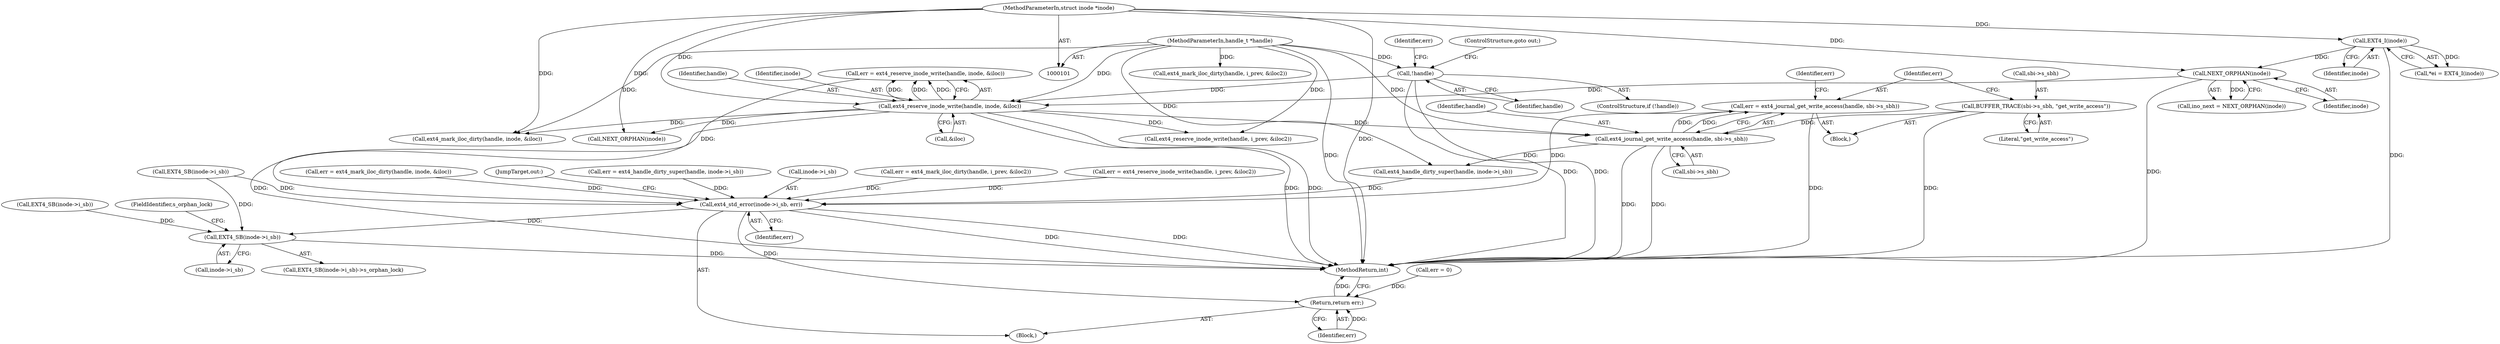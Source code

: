 digraph "0_linux_c9b92530a723ac5ef8e352885a1862b18f31b2f5_0@API" {
"1000202" [label="(Call,err = ext4_journal_get_write_access(handle, sbi->s_sbh))"];
"1000204" [label="(Call,ext4_journal_get_write_access(handle, sbi->s_sbh))"];
"1000177" [label="(Call,ext4_reserve_inode_write(handle, inode, &iloc))"];
"1000172" [label="(Call,!handle)"];
"1000102" [label="(MethodParameterIn,handle_t *handle)"];
"1000145" [label="(Call,NEXT_ORPHAN(inode))"];
"1000109" [label="(Call,EXT4_I(inode))"];
"1000103" [label="(MethodParameterIn,struct inode *inode)"];
"1000197" [label="(Call,BUFFER_TRACE(sbi->s_sbh, \"get_write_access\"))"];
"1000274" [label="(Call,ext4_std_error(inode->i_sb, err))"];
"1000283" [label="(Call,EXT4_SB(inode->i_sb))"];
"1000288" [label="(Return,return err;)"];
"1000205" [label="(Identifier,handle)"];
"1000268" [label="(Call,ext4_mark_iloc_dirty(handle, inode, &iloc))"];
"1000201" [label="(Literal,\"get_write_access\")"];
"1000220" [label="(Call,err = ext4_handle_dirty_super(handle, inode->i_sb))"];
"1000282" [label="(Call,EXT4_SB(inode->i_sb)->s_orphan_lock)"];
"1000287" [label="(FieldIdentifier,s_orphan_lock)"];
"1000254" [label="(Call,ext4_mark_iloc_dirty(handle, i_prev, &iloc2))"];
"1000274" [label="(Call,ext4_std_error(inode->i_sb, err))"];
"1000175" [label="(Call,err = ext4_reserve_inode_write(handle, inode, &iloc))"];
"1000110" [label="(Identifier,inode)"];
"1000176" [label="(Identifier,err)"];
"1000275" [label="(Call,inode->i_sb)"];
"1000278" [label="(Identifier,err)"];
"1000203" [label="(Identifier,err)"];
"1000109" [label="(Call,EXT4_I(inode))"];
"1000296" [label="(MethodReturn,int)"];
"1000179" [label="(Identifier,inode)"];
"1000174" [label="(ControlStructure,goto out;)"];
"1000171" [label="(ControlStructure,if (!handle))"];
"1000206" [label="(Call,sbi->s_sbh)"];
"1000192" [label="(Block,)"];
"1000202" [label="(Call,err = ext4_journal_get_write_access(handle, sbi->s_sbh))"];
"1000145" [label="(Call,NEXT_ORPHAN(inode))"];
"1000252" [label="(Call,err = ext4_mark_iloc_dirty(handle, i_prev, &iloc2))"];
"1000178" [label="(Identifier,handle)"];
"1000284" [label="(Call,inode->i_sb)"];
"1000180" [label="(Call,&iloc)"];
"1000240" [label="(Call,ext4_reserve_inode_write(handle, i_prev, &iloc2))"];
"1000177" [label="(Call,ext4_reserve_inode_write(handle, inode, &iloc))"];
"1000104" [label="(Block,)"];
"1000288" [label="(Return,return err;)"];
"1000131" [label="(Call,EXT4_SB(inode->i_sb))"];
"1000204" [label="(Call,ext4_journal_get_write_access(handle, sbi->s_sbh))"];
"1000143" [label="(Call,ino_next = NEXT_ORPHAN(inode))"];
"1000107" [label="(Call,*ei = EXT4_I(inode))"];
"1000289" [label="(Identifier,err)"];
"1000173" [label="(Identifier,handle)"];
"1000238" [label="(Call,err = ext4_reserve_inode_write(handle, i_prev, &iloc2))"];
"1000222" [label="(Call,ext4_handle_dirty_super(handle, inode->i_sb))"];
"1000115" [label="(Call,err = 0)"];
"1000146" [label="(Identifier,inode)"];
"1000198" [label="(Call,sbi->s_sbh)"];
"1000156" [label="(Call,EXT4_SB(inode->i_sb))"];
"1000266" [label="(Call,err = ext4_mark_iloc_dirty(handle, inode, &iloc))"];
"1000283" [label="(Call,EXT4_SB(inode->i_sb))"];
"1000263" [label="(Call,NEXT_ORPHAN(inode))"];
"1000103" [label="(MethodParameterIn,struct inode *inode)"];
"1000210" [label="(Identifier,err)"];
"1000279" [label="(JumpTarget,out:)"];
"1000102" [label="(MethodParameterIn,handle_t *handle)"];
"1000197" [label="(Call,BUFFER_TRACE(sbi->s_sbh, \"get_write_access\"))"];
"1000172" [label="(Call,!handle)"];
"1000202" -> "1000192"  [label="AST: "];
"1000202" -> "1000204"  [label="CFG: "];
"1000203" -> "1000202"  [label="AST: "];
"1000204" -> "1000202"  [label="AST: "];
"1000210" -> "1000202"  [label="CFG: "];
"1000202" -> "1000296"  [label="DDG: "];
"1000204" -> "1000202"  [label="DDG: "];
"1000204" -> "1000202"  [label="DDG: "];
"1000202" -> "1000274"  [label="DDG: "];
"1000204" -> "1000206"  [label="CFG: "];
"1000205" -> "1000204"  [label="AST: "];
"1000206" -> "1000204"  [label="AST: "];
"1000204" -> "1000296"  [label="DDG: "];
"1000204" -> "1000296"  [label="DDG: "];
"1000177" -> "1000204"  [label="DDG: "];
"1000102" -> "1000204"  [label="DDG: "];
"1000197" -> "1000204"  [label="DDG: "];
"1000204" -> "1000222"  [label="DDG: "];
"1000177" -> "1000175"  [label="AST: "];
"1000177" -> "1000180"  [label="CFG: "];
"1000178" -> "1000177"  [label="AST: "];
"1000179" -> "1000177"  [label="AST: "];
"1000180" -> "1000177"  [label="AST: "];
"1000175" -> "1000177"  [label="CFG: "];
"1000177" -> "1000296"  [label="DDG: "];
"1000177" -> "1000296"  [label="DDG: "];
"1000177" -> "1000296"  [label="DDG: "];
"1000177" -> "1000175"  [label="DDG: "];
"1000177" -> "1000175"  [label="DDG: "];
"1000177" -> "1000175"  [label="DDG: "];
"1000172" -> "1000177"  [label="DDG: "];
"1000102" -> "1000177"  [label="DDG: "];
"1000145" -> "1000177"  [label="DDG: "];
"1000103" -> "1000177"  [label="DDG: "];
"1000177" -> "1000240"  [label="DDG: "];
"1000177" -> "1000263"  [label="DDG: "];
"1000177" -> "1000268"  [label="DDG: "];
"1000172" -> "1000171"  [label="AST: "];
"1000172" -> "1000173"  [label="CFG: "];
"1000173" -> "1000172"  [label="AST: "];
"1000174" -> "1000172"  [label="CFG: "];
"1000176" -> "1000172"  [label="CFG: "];
"1000172" -> "1000296"  [label="DDG: "];
"1000172" -> "1000296"  [label="DDG: "];
"1000102" -> "1000172"  [label="DDG: "];
"1000102" -> "1000101"  [label="AST: "];
"1000102" -> "1000296"  [label="DDG: "];
"1000102" -> "1000222"  [label="DDG: "];
"1000102" -> "1000240"  [label="DDG: "];
"1000102" -> "1000254"  [label="DDG: "];
"1000102" -> "1000268"  [label="DDG: "];
"1000145" -> "1000143"  [label="AST: "];
"1000145" -> "1000146"  [label="CFG: "];
"1000146" -> "1000145"  [label="AST: "];
"1000143" -> "1000145"  [label="CFG: "];
"1000145" -> "1000296"  [label="DDG: "];
"1000145" -> "1000143"  [label="DDG: "];
"1000109" -> "1000145"  [label="DDG: "];
"1000103" -> "1000145"  [label="DDG: "];
"1000109" -> "1000107"  [label="AST: "];
"1000109" -> "1000110"  [label="CFG: "];
"1000110" -> "1000109"  [label="AST: "];
"1000107" -> "1000109"  [label="CFG: "];
"1000109" -> "1000296"  [label="DDG: "];
"1000109" -> "1000107"  [label="DDG: "];
"1000103" -> "1000109"  [label="DDG: "];
"1000103" -> "1000101"  [label="AST: "];
"1000103" -> "1000296"  [label="DDG: "];
"1000103" -> "1000263"  [label="DDG: "];
"1000103" -> "1000268"  [label="DDG: "];
"1000197" -> "1000192"  [label="AST: "];
"1000197" -> "1000201"  [label="CFG: "];
"1000198" -> "1000197"  [label="AST: "];
"1000201" -> "1000197"  [label="AST: "];
"1000203" -> "1000197"  [label="CFG: "];
"1000197" -> "1000296"  [label="DDG: "];
"1000274" -> "1000104"  [label="AST: "];
"1000274" -> "1000278"  [label="CFG: "];
"1000275" -> "1000274"  [label="AST: "];
"1000278" -> "1000274"  [label="AST: "];
"1000279" -> "1000274"  [label="CFG: "];
"1000274" -> "1000296"  [label="DDG: "];
"1000274" -> "1000296"  [label="DDG: "];
"1000156" -> "1000274"  [label="DDG: "];
"1000222" -> "1000274"  [label="DDG: "];
"1000220" -> "1000274"  [label="DDG: "];
"1000238" -> "1000274"  [label="DDG: "];
"1000252" -> "1000274"  [label="DDG: "];
"1000266" -> "1000274"  [label="DDG: "];
"1000175" -> "1000274"  [label="DDG: "];
"1000274" -> "1000283"  [label="DDG: "];
"1000274" -> "1000288"  [label="DDG: "];
"1000283" -> "1000282"  [label="AST: "];
"1000283" -> "1000284"  [label="CFG: "];
"1000284" -> "1000283"  [label="AST: "];
"1000287" -> "1000283"  [label="CFG: "];
"1000283" -> "1000296"  [label="DDG: "];
"1000156" -> "1000283"  [label="DDG: "];
"1000131" -> "1000283"  [label="DDG: "];
"1000288" -> "1000104"  [label="AST: "];
"1000288" -> "1000289"  [label="CFG: "];
"1000289" -> "1000288"  [label="AST: "];
"1000296" -> "1000288"  [label="CFG: "];
"1000288" -> "1000296"  [label="DDG: "];
"1000289" -> "1000288"  [label="DDG: "];
"1000115" -> "1000288"  [label="DDG: "];
}
